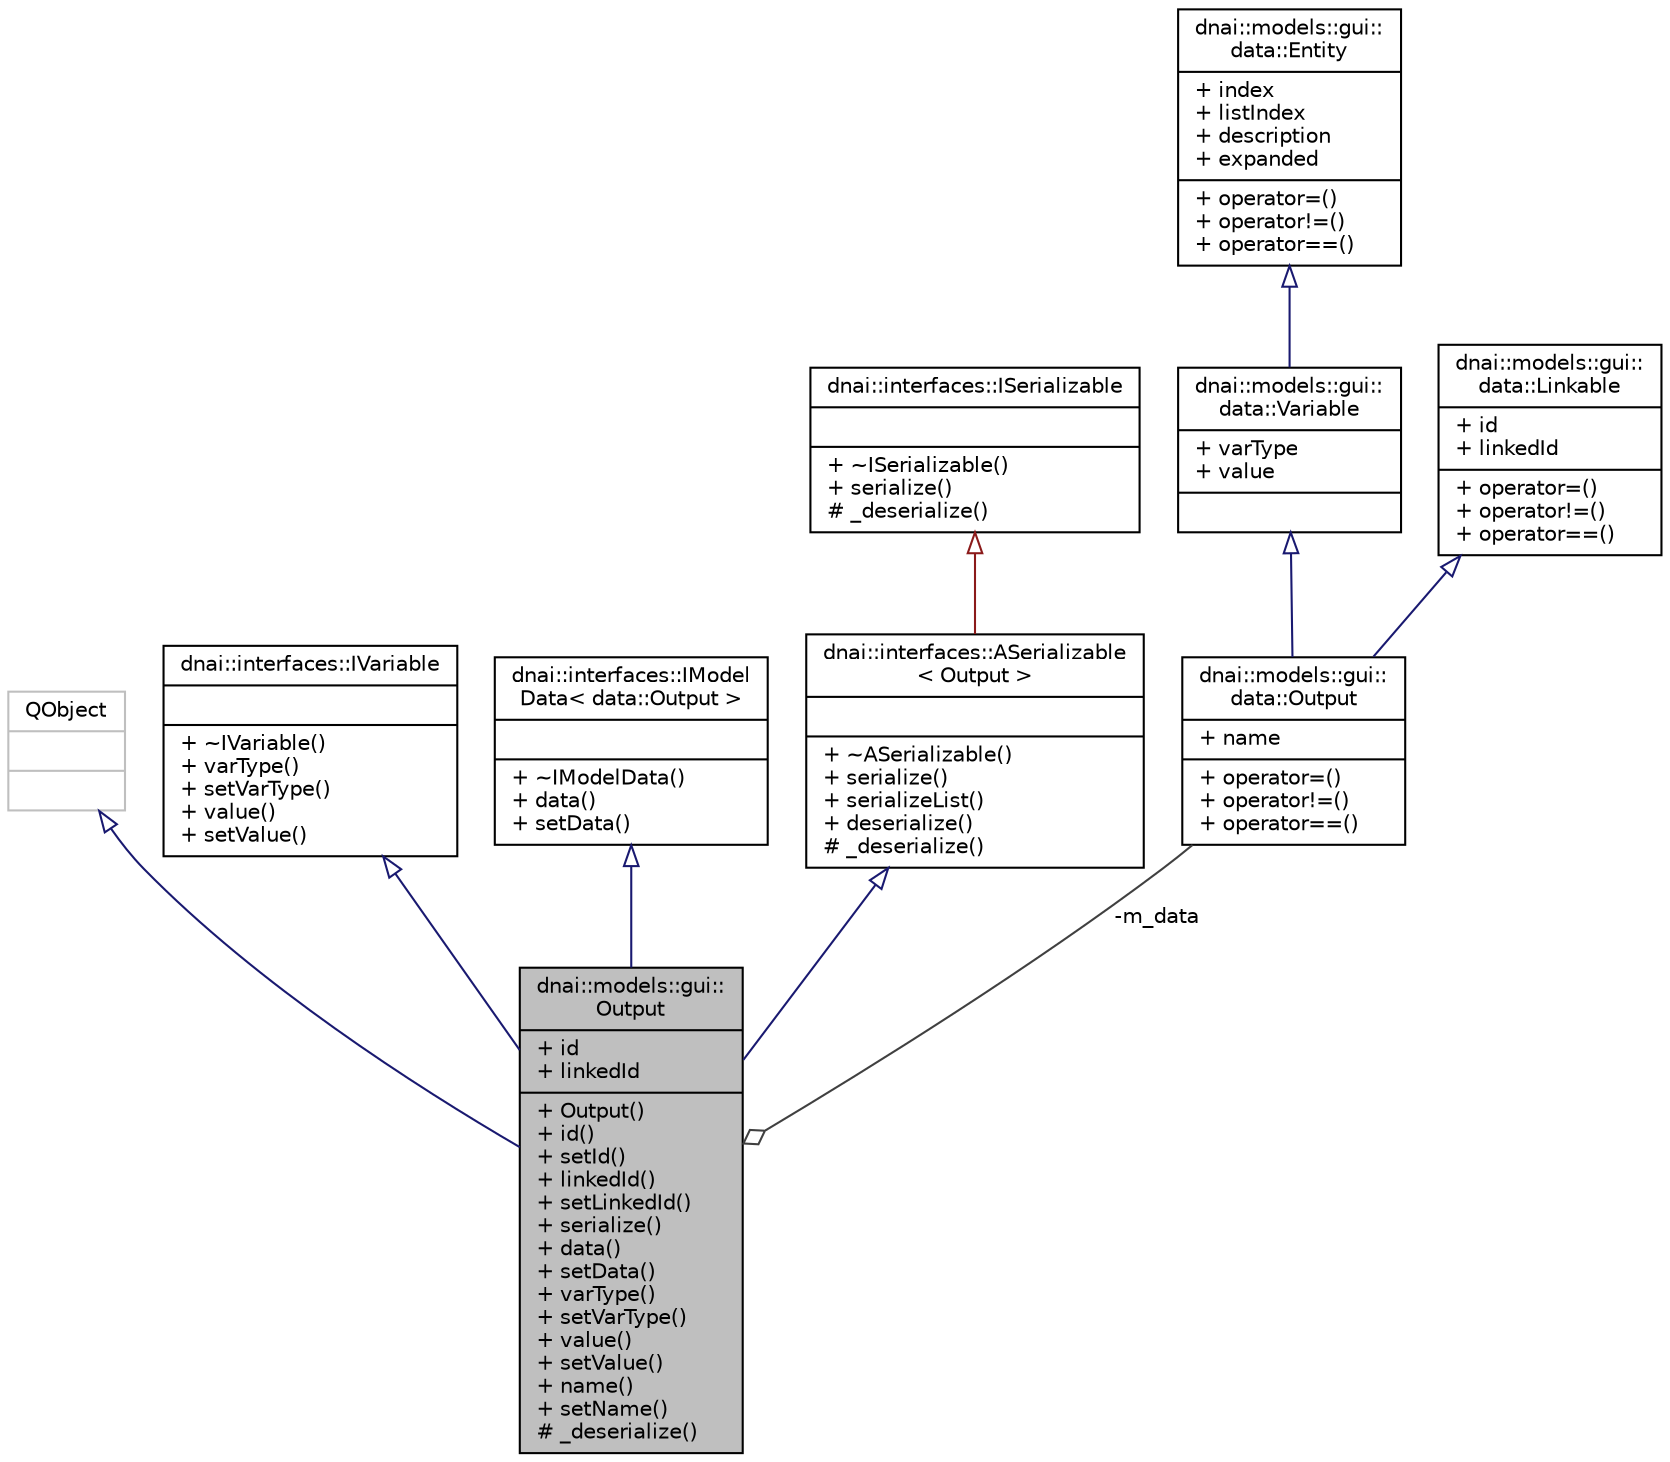 digraph "dnai::models::gui::Output"
{
  edge [fontname="Helvetica",fontsize="10",labelfontname="Helvetica",labelfontsize="10"];
  node [fontname="Helvetica",fontsize="10",shape=record];
  Node1 [label="{dnai::models::gui::\lOutput\n|+ id\l+ linkedId\l|+ Output()\l+ id()\l+ setId()\l+ linkedId()\l+ setLinkedId()\l+ serialize()\l+ data()\l+ setData()\l+ varType()\l+ setVarType()\l+ value()\l+ setValue()\l+ name()\l+ setName()\l# _deserialize()\l}",height=0.2,width=0.4,color="black", fillcolor="grey75", style="filled", fontcolor="black"];
  Node2 -> Node1 [dir="back",color="midnightblue",fontsize="10",style="solid",arrowtail="onormal",fontname="Helvetica"];
  Node2 [label="{QObject\n||}",height=0.2,width=0.4,color="grey75", fillcolor="white", style="filled"];
  Node3 -> Node1 [dir="back",color="midnightblue",fontsize="10",style="solid",arrowtail="onormal",fontname="Helvetica"];
  Node3 [label="{dnai::interfaces::IVariable\n||+ ~IVariable()\l+ varType()\l+ setVarType()\l+ value()\l+ setValue()\l}",height=0.2,width=0.4,color="black", fillcolor="white", style="filled",URL="$classdnai_1_1interfaces_1_1_i_variable.html"];
  Node4 -> Node1 [dir="back",color="midnightblue",fontsize="10",style="solid",arrowtail="onormal",fontname="Helvetica"];
  Node4 [label="{dnai::interfaces::IModel\lData\< data::Output \>\n||+ ~IModelData()\l+ data()\l+ setData()\l}",height=0.2,width=0.4,color="black", fillcolor="white", style="filled",URL="$classdnai_1_1interfaces_1_1_i_model_data.html"];
  Node5 -> Node1 [dir="back",color="midnightblue",fontsize="10",style="solid",arrowtail="onormal",fontname="Helvetica"];
  Node5 [label="{dnai::interfaces::ASerializable\l\< Output \>\n||+ ~ASerializable()\l+ serialize()\l+ serializeList()\l+ deserialize()\l# _deserialize()\l}",height=0.2,width=0.4,color="black", fillcolor="white", style="filled",URL="$classdnai_1_1interfaces_1_1_a_serializable.html"];
  Node6 -> Node5 [dir="back",color="firebrick4",fontsize="10",style="solid",arrowtail="onormal",fontname="Helvetica"];
  Node6 [label="{dnai::interfaces::ISerializable\n||+ ~ISerializable()\l+ serialize()\l# _deserialize()\l}",height=0.2,width=0.4,color="black", fillcolor="white", style="filled",URL="$classdnai_1_1interfaces_1_1_i_serializable.html",tooltip="Allow inherited class to serialize and deserialize itself. "];
  Node7 -> Node1 [color="grey25",fontsize="10",style="solid",label=" -m_data" ,arrowhead="odiamond",fontname="Helvetica"];
  Node7 [label="{dnai::models::gui::\ldata::Output\n|+ name\l|+ operator=()\l+ operator!=()\l+ operator==()\l}",height=0.2,width=0.4,color="black", fillcolor="white", style="filled",URL="$structdnai_1_1models_1_1gui_1_1data_1_1_output.html"];
  Node8 -> Node7 [dir="back",color="midnightblue",fontsize="10",style="solid",arrowtail="onormal",fontname="Helvetica"];
  Node8 [label="{dnai::models::gui::\ldata::Variable\n|+ varType\l+ value\l|}",height=0.2,width=0.4,color="black", fillcolor="white", style="filled",URL="$structdnai_1_1models_1_1gui_1_1data_1_1_variable.html"];
  Node9 -> Node8 [dir="back",color="midnightblue",fontsize="10",style="solid",arrowtail="onormal",fontname="Helvetica"];
  Node9 [label="{dnai::models::gui::\ldata::Entity\n|+ index\l+ listIndex\l+ description\l+ expanded\l|+ operator=()\l+ operator!=()\l+ operator==()\l}",height=0.2,width=0.4,color="black", fillcolor="white", style="filled",URL="$structdnai_1_1models_1_1gui_1_1data_1_1_entity.html"];
  Node10 -> Node7 [dir="back",color="midnightblue",fontsize="10",style="solid",arrowtail="onormal",fontname="Helvetica"];
  Node10 [label="{dnai::models::gui::\ldata::Linkable\n|+ id\l+ linkedId\l|+ operator=()\l+ operator!=()\l+ operator==()\l}",height=0.2,width=0.4,color="black", fillcolor="white", style="filled",URL="$structdnai_1_1models_1_1gui_1_1data_1_1_linkable.html"];
}
